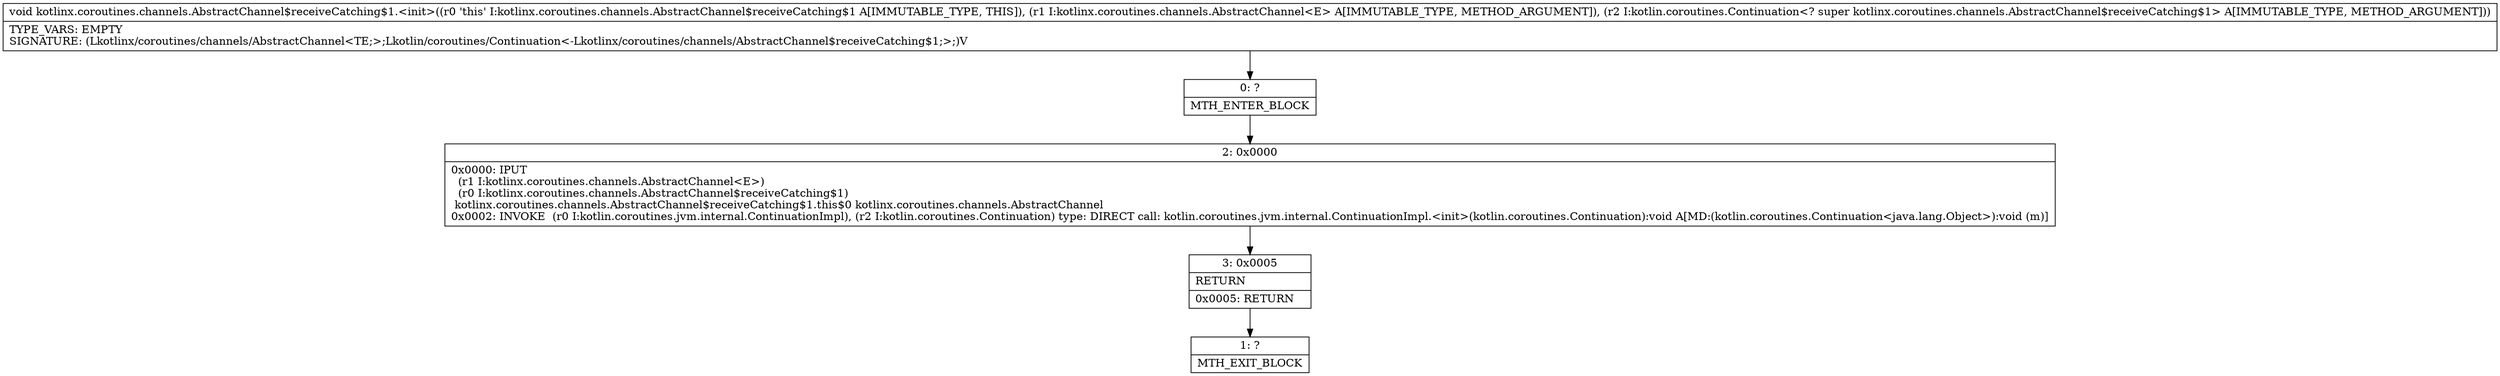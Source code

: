 digraph "CFG forkotlinx.coroutines.channels.AbstractChannel$receiveCatching$1.\<init\>(Lkotlinx\/coroutines\/channels\/AbstractChannel;Lkotlin\/coroutines\/Continuation;)V" {
Node_0 [shape=record,label="{0\:\ ?|MTH_ENTER_BLOCK\l}"];
Node_2 [shape=record,label="{2\:\ 0x0000|0x0000: IPUT  \l  (r1 I:kotlinx.coroutines.channels.AbstractChannel\<E\>)\l  (r0 I:kotlinx.coroutines.channels.AbstractChannel$receiveCatching$1)\l kotlinx.coroutines.channels.AbstractChannel$receiveCatching$1.this$0 kotlinx.coroutines.channels.AbstractChannel \l0x0002: INVOKE  (r0 I:kotlin.coroutines.jvm.internal.ContinuationImpl), (r2 I:kotlin.coroutines.Continuation) type: DIRECT call: kotlin.coroutines.jvm.internal.ContinuationImpl.\<init\>(kotlin.coroutines.Continuation):void A[MD:(kotlin.coroutines.Continuation\<java.lang.Object\>):void (m)]\l}"];
Node_3 [shape=record,label="{3\:\ 0x0005|RETURN\l|0x0005: RETURN   \l}"];
Node_1 [shape=record,label="{1\:\ ?|MTH_EXIT_BLOCK\l}"];
MethodNode[shape=record,label="{void kotlinx.coroutines.channels.AbstractChannel$receiveCatching$1.\<init\>((r0 'this' I:kotlinx.coroutines.channels.AbstractChannel$receiveCatching$1 A[IMMUTABLE_TYPE, THIS]), (r1 I:kotlinx.coroutines.channels.AbstractChannel\<E\> A[IMMUTABLE_TYPE, METHOD_ARGUMENT]), (r2 I:kotlin.coroutines.Continuation\<? super kotlinx.coroutines.channels.AbstractChannel$receiveCatching$1\> A[IMMUTABLE_TYPE, METHOD_ARGUMENT]))  | TYPE_VARS: EMPTY\lSIGNATURE: (Lkotlinx\/coroutines\/channels\/AbstractChannel\<TE;\>;Lkotlin\/coroutines\/Continuation\<\-Lkotlinx\/coroutines\/channels\/AbstractChannel$receiveCatching$1;\>;)V\l}"];
MethodNode -> Node_0;Node_0 -> Node_2;
Node_2 -> Node_3;
Node_3 -> Node_1;
}


